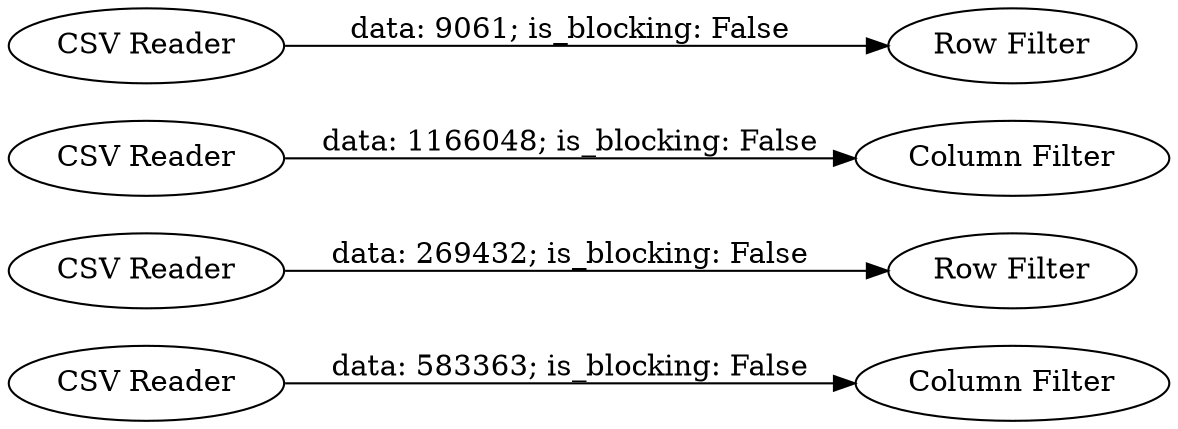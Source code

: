 digraph {
	"-8168963048291983657_3" [label="CSV Reader"]
	"-8168963048291983657_1" [label="CSV Reader"]
	"-8168963048291983657_4" [label="CSV Reader"]
	"-8168963048291983657_6" [label="Row Filter"]
	"-8168963048291983657_5" [label="Row Filter"]
	"-8168963048291983657_2" [label="CSV Reader"]
	"-8168963048291983657_8" [label="Column Filter"]
	"-8168963048291983657_7" [label="Column Filter"]
	"-8168963048291983657_2" -> "-8168963048291983657_6" [label="data: 9061; is_blocking: False"]
	"-8168963048291983657_1" -> "-8168963048291983657_5" [label="data: 269432; is_blocking: False"]
	"-8168963048291983657_3" -> "-8168963048291983657_7" [label="data: 583363; is_blocking: False"]
	"-8168963048291983657_4" -> "-8168963048291983657_8" [label="data: 1166048; is_blocking: False"]
	rankdir=LR
}
